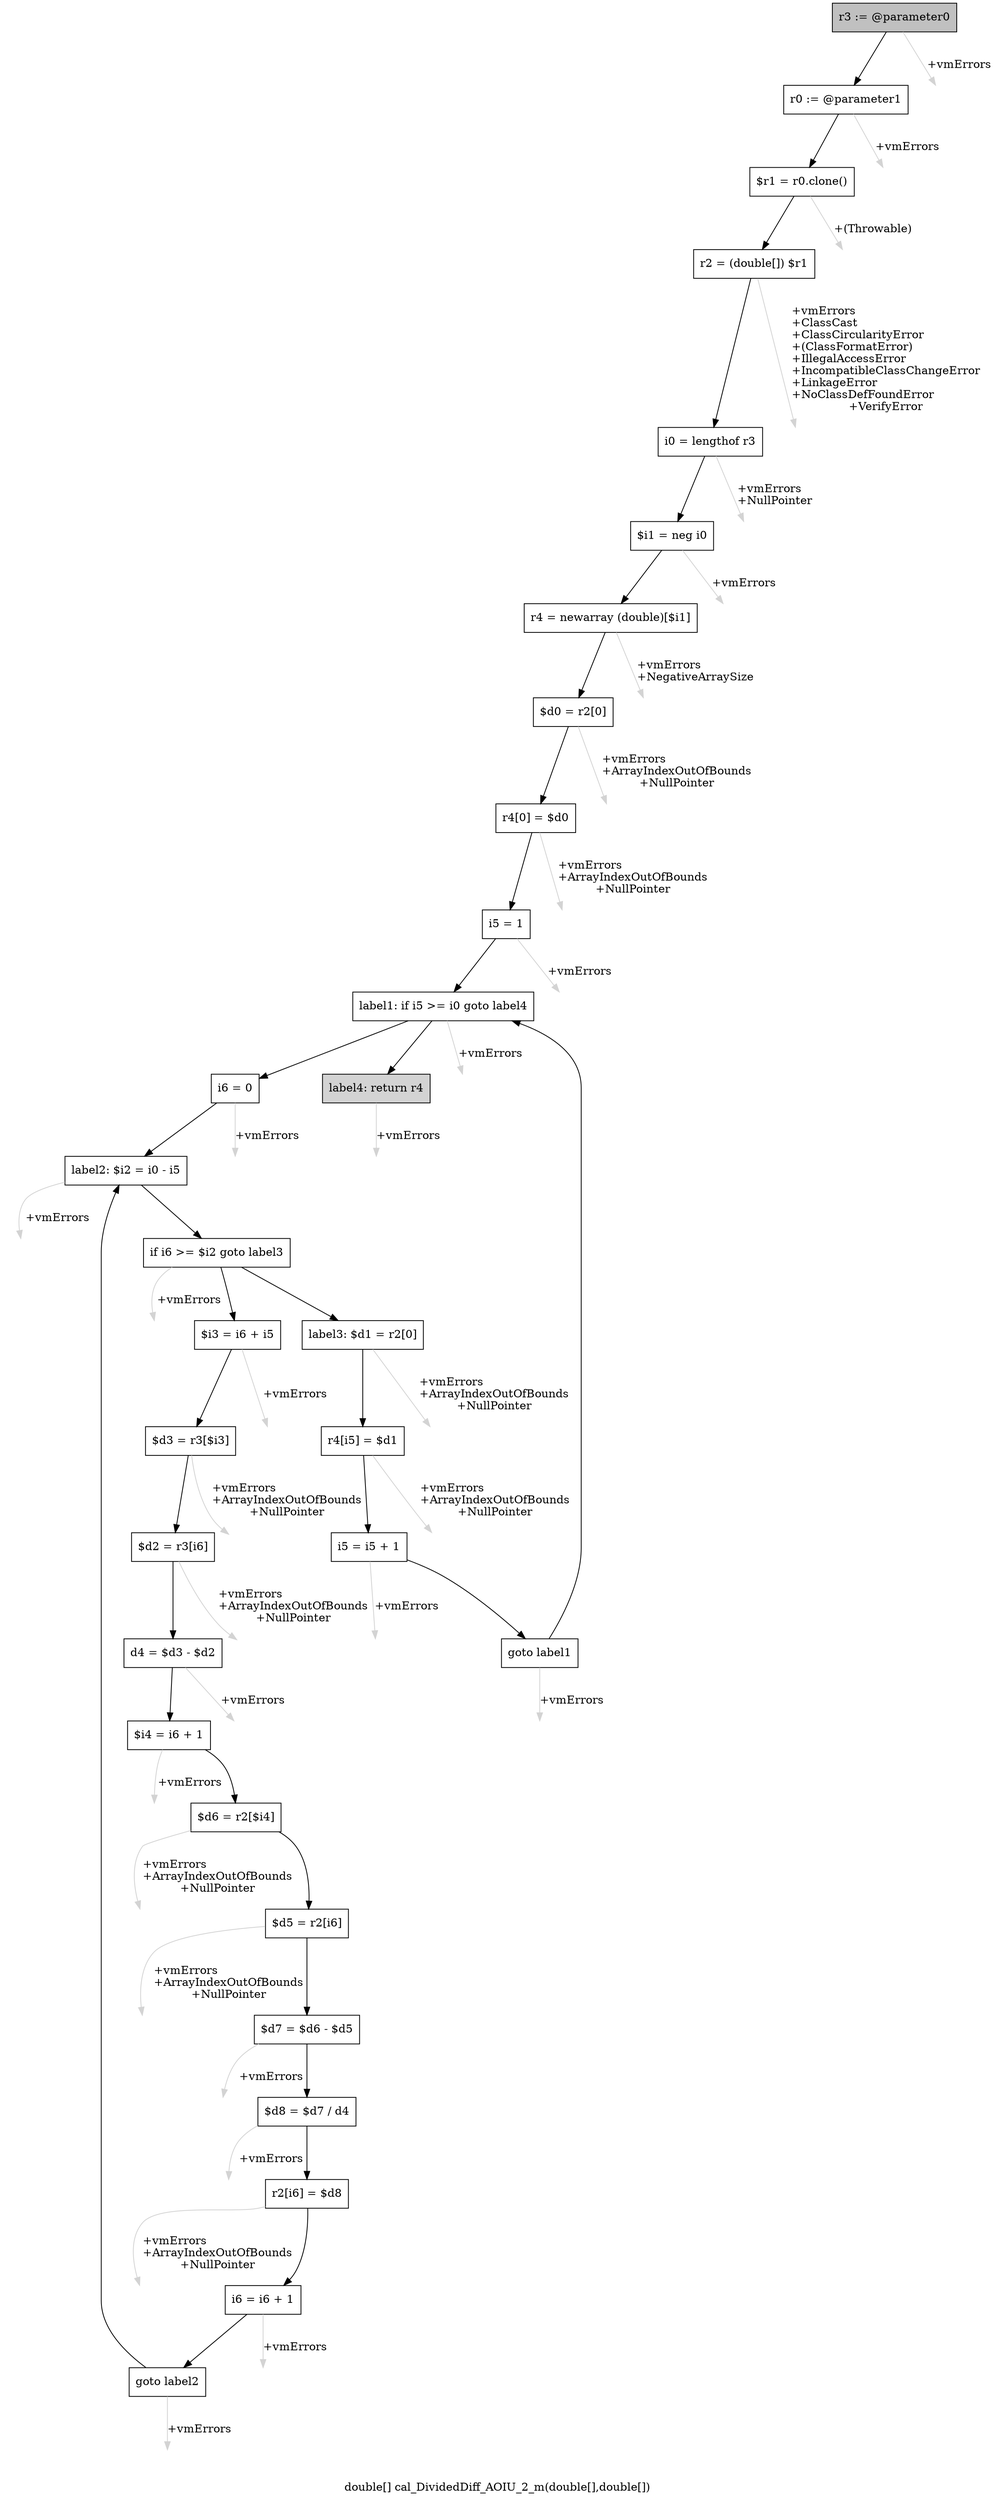 digraph "double[] cal_DividedDiff_AOIU_2_m(double[],double[])" {
    label="double[] cal_DividedDiff_AOIU_2_m(double[],double[])";
    node [shape=box];
    "0" [style=filled,fillcolor=gray,label="r3 := @parameter0",];
    "1" [label="r0 := @parameter1",];
    "0"->"1" [color=black,];
    "31" [style=invis,label="Esc",];
    "0"->"31" [color=lightgray,label="\l+vmErrors",];
    "2" [label="$r1 = r0.clone()",];
    "1"->"2" [color=black,];
    "32" [style=invis,label="Esc",];
    "1"->"32" [color=lightgray,label="\l+vmErrors",];
    "3" [label="r2 = (double[]) $r1",];
    "2"->"3" [color=black,];
    "33" [style=invis,label="Esc",];
    "2"->"33" [color=lightgray,label="\l+(Throwable)",];
    "4" [label="i0 = lengthof r3",];
    "3"->"4" [color=black,];
    "34" [style=invis,label="Esc",];
    "3"->"34" [color=lightgray,label="\l+vmErrors\l+ClassCast\l+ClassCircularityError\l+(ClassFormatError)\l+IllegalAccessError\l+IncompatibleClassChangeError\l+LinkageError\l+NoClassDefFoundError\l+VerifyError",];
    "5" [label="$i1 = neg i0",];
    "4"->"5" [color=black,];
    "35" [style=invis,label="Esc",];
    "4"->"35" [color=lightgray,label="\l+vmErrors\l+NullPointer",];
    "6" [label="r4 = newarray (double)[$i1]",];
    "5"->"6" [color=black,];
    "36" [style=invis,label="Esc",];
    "5"->"36" [color=lightgray,label="\l+vmErrors",];
    "7" [label="$d0 = r2[0]",];
    "6"->"7" [color=black,];
    "37" [style=invis,label="Esc",];
    "6"->"37" [color=lightgray,label="\l+vmErrors\l+NegativeArraySize",];
    "8" [label="r4[0] = $d0",];
    "7"->"8" [color=black,];
    "38" [style=invis,label="Esc",];
    "7"->"38" [color=lightgray,label="\l+vmErrors\l+ArrayIndexOutOfBounds\l+NullPointer",];
    "9" [label="i5 = 1",];
    "8"->"9" [color=black,];
    "39" [style=invis,label="Esc",];
    "8"->"39" [color=lightgray,label="\l+vmErrors\l+ArrayIndexOutOfBounds\l+NullPointer",];
    "10" [label="label1: if i5 >= i0 goto label4",];
    "9"->"10" [color=black,];
    "40" [style=invis,label="Esc",];
    "9"->"40" [color=lightgray,label="\l+vmErrors",];
    "11" [label="i6 = 0",];
    "10"->"11" [color=black,];
    "30" [style=filled,fillcolor=lightgray,label="label4: return r4",];
    "10"->"30" [color=black,];
    "41" [style=invis,label="Esc",];
    "10"->"41" [color=lightgray,label="\l+vmErrors",];
    "12" [label="label2: $i2 = i0 - i5",];
    "11"->"12" [color=black,];
    "42" [style=invis,label="Esc",];
    "11"->"42" [color=lightgray,label="\l+vmErrors",];
    "13" [label="if i6 >= $i2 goto label3",];
    "12"->"13" [color=black,];
    "43" [style=invis,label="Esc",];
    "12"->"43" [color=lightgray,label="\l+vmErrors",];
    "14" [label="$i3 = i6 + i5",];
    "13"->"14" [color=black,];
    "26" [label="label3: $d1 = r2[0]",];
    "13"->"26" [color=black,];
    "44" [style=invis,label="Esc",];
    "13"->"44" [color=lightgray,label="\l+vmErrors",];
    "15" [label="$d3 = r3[$i3]",];
    "14"->"15" [color=black,];
    "45" [style=invis,label="Esc",];
    "14"->"45" [color=lightgray,label="\l+vmErrors",];
    "16" [label="$d2 = r3[i6]",];
    "15"->"16" [color=black,];
    "46" [style=invis,label="Esc",];
    "15"->"46" [color=lightgray,label="\l+vmErrors\l+ArrayIndexOutOfBounds\l+NullPointer",];
    "17" [label="d4 = $d3 - $d2",];
    "16"->"17" [color=black,];
    "47" [style=invis,label="Esc",];
    "16"->"47" [color=lightgray,label="\l+vmErrors\l+ArrayIndexOutOfBounds\l+NullPointer",];
    "18" [label="$i4 = i6 + 1",];
    "17"->"18" [color=black,];
    "48" [style=invis,label="Esc",];
    "17"->"48" [color=lightgray,label="\l+vmErrors",];
    "19" [label="$d6 = r2[$i4]",];
    "18"->"19" [color=black,];
    "49" [style=invis,label="Esc",];
    "18"->"49" [color=lightgray,label="\l+vmErrors",];
    "20" [label="$d5 = r2[i6]",];
    "19"->"20" [color=black,];
    "50" [style=invis,label="Esc",];
    "19"->"50" [color=lightgray,label="\l+vmErrors\l+ArrayIndexOutOfBounds\l+NullPointer",];
    "21" [label="$d7 = $d6 - $d5",];
    "20"->"21" [color=black,];
    "51" [style=invis,label="Esc",];
    "20"->"51" [color=lightgray,label="\l+vmErrors\l+ArrayIndexOutOfBounds\l+NullPointer",];
    "22" [label="$d8 = $d7 / d4",];
    "21"->"22" [color=black,];
    "52" [style=invis,label="Esc",];
    "21"->"52" [color=lightgray,label="\l+vmErrors",];
    "23" [label="r2[i6] = $d8",];
    "22"->"23" [color=black,];
    "53" [style=invis,label="Esc",];
    "22"->"53" [color=lightgray,label="\l+vmErrors",];
    "24" [label="i6 = i6 + 1",];
    "23"->"24" [color=black,];
    "54" [style=invis,label="Esc",];
    "23"->"54" [color=lightgray,label="\l+vmErrors\l+ArrayIndexOutOfBounds\l+NullPointer",];
    "25" [label="goto label2",];
    "24"->"25" [color=black,];
    "55" [style=invis,label="Esc",];
    "24"->"55" [color=lightgray,label="\l+vmErrors",];
    "25"->"12" [color=black,];
    "56" [style=invis,label="Esc",];
    "25"->"56" [color=lightgray,label="\l+vmErrors",];
    "27" [label="r4[i5] = $d1",];
    "26"->"27" [color=black,];
    "57" [style=invis,label="Esc",];
    "26"->"57" [color=lightgray,label="\l+vmErrors\l+ArrayIndexOutOfBounds\l+NullPointer",];
    "28" [label="i5 = i5 + 1",];
    "27"->"28" [color=black,];
    "58" [style=invis,label="Esc",];
    "27"->"58" [color=lightgray,label="\l+vmErrors\l+ArrayIndexOutOfBounds\l+NullPointer",];
    "29" [label="goto label1",];
    "28"->"29" [color=black,];
    "59" [style=invis,label="Esc",];
    "28"->"59" [color=lightgray,label="\l+vmErrors",];
    "29"->"10" [color=black,];
    "60" [style=invis,label="Esc",];
    "29"->"60" [color=lightgray,label="\l+vmErrors",];
    "61" [style=invis,label="Esc",];
    "30"->"61" [color=lightgray,label="\l+vmErrors",];
}
